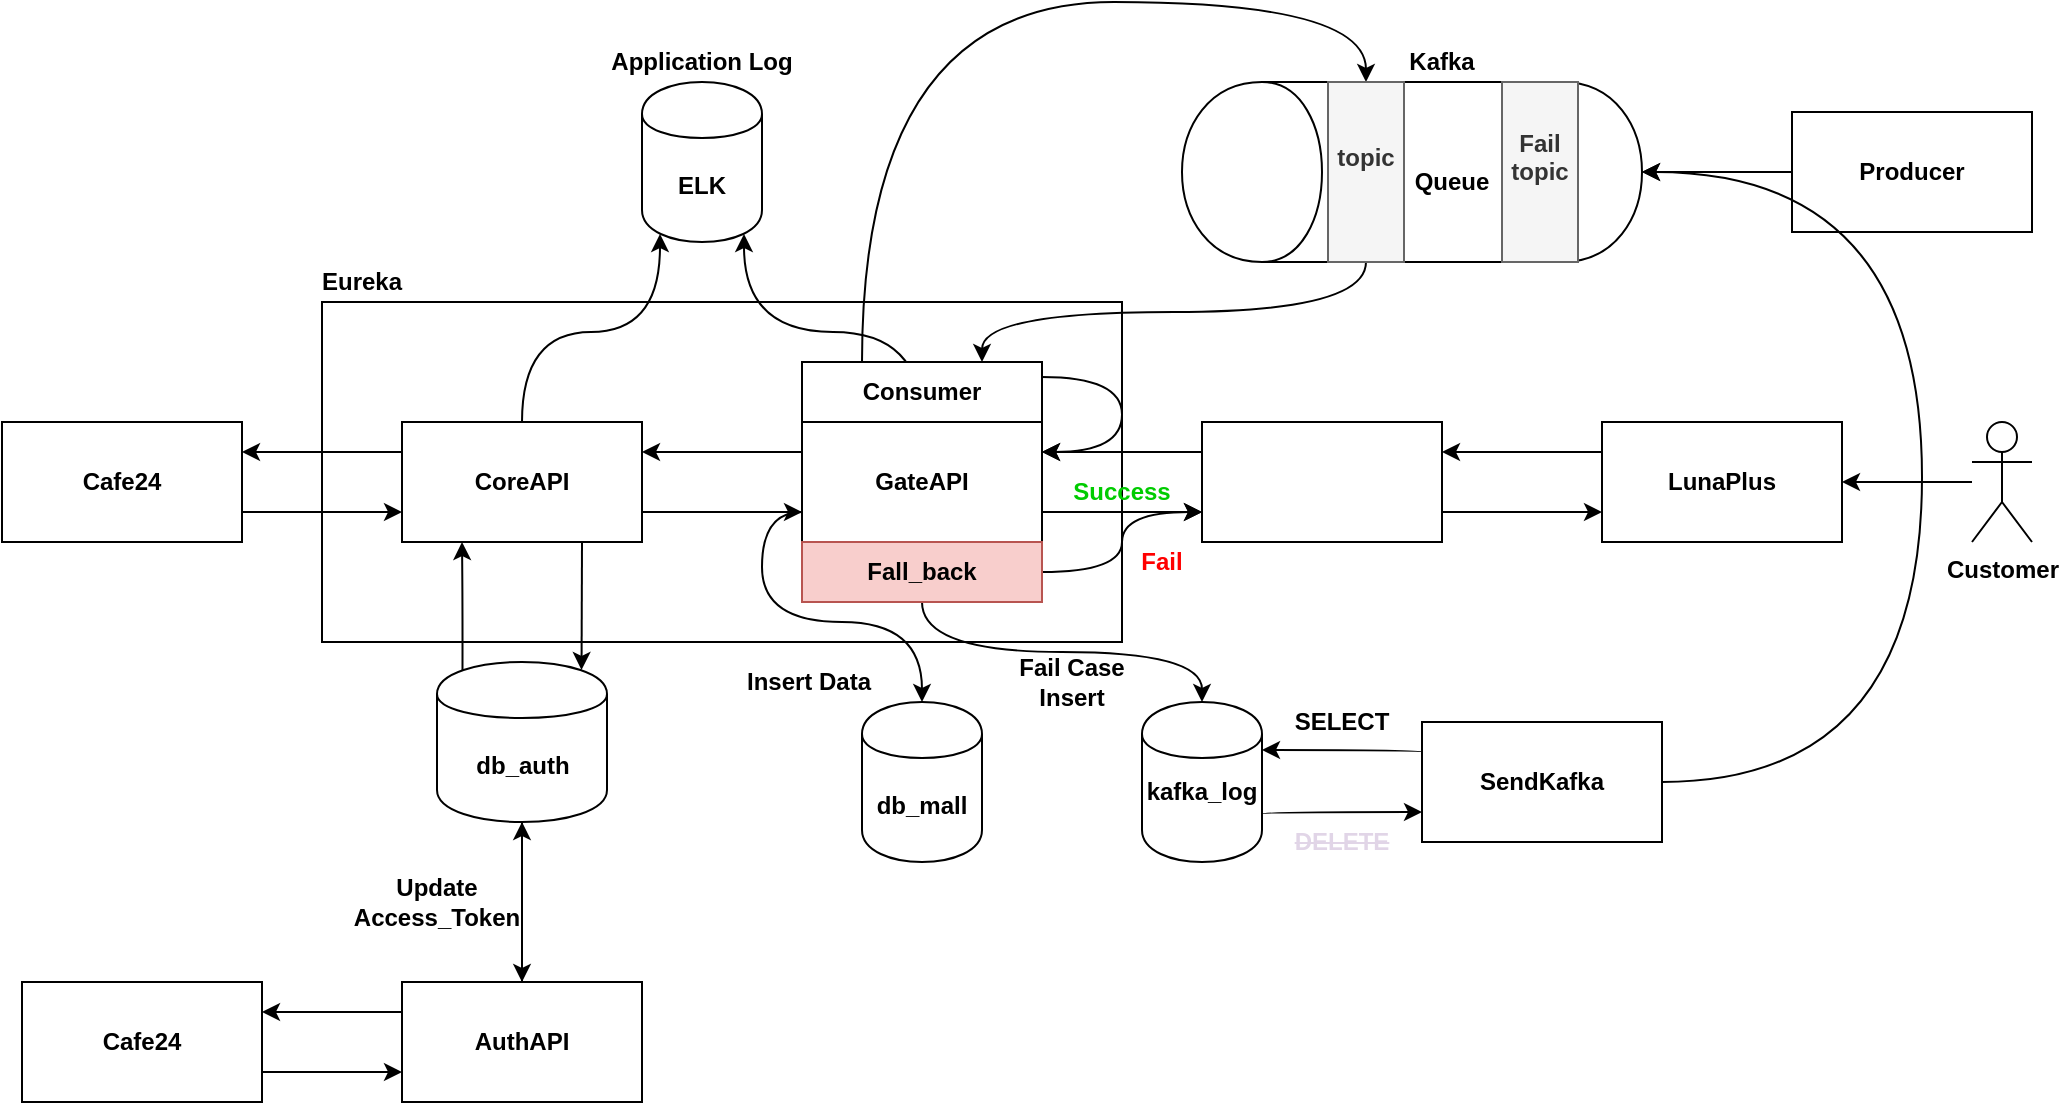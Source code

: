 <mxfile version="10.6.0" type="github"><diagram id="42ICKAVhLFUYCFlgOfqd" name="Page-1"><mxGraphModel dx="1394" dy="1933" grid="1" gridSize="10" guides="1" tooltips="1" connect="1" arrows="1" fold="1" page="1" pageScale="1" pageWidth="827" pageHeight="1169" math="0" shadow="0"><root><mxCell id="0"/><mxCell id="1" parent="0"/><mxCell id="VjElKDRY21HF93xGervd-64" value="" style="rounded=0;whiteSpace=wrap;html=1;fontStyle=1" vertex="1" parent="1"><mxGeometry x="490" y="130" width="400" height="170" as="geometry"/></mxCell><mxCell id="yxk5ylUg4WmJQZPumc39-30" value="" style="shape=cylinder;whiteSpace=wrap;html=1;boundedLbl=1;backgroundOutline=1;rotation=-90;fontStyle=1" parent="1" vertex="1"><mxGeometry x="990" y="-50" width="90" height="230" as="geometry"/></mxCell><mxCell id="yxk5ylUg4WmJQZPumc39-11" style="edgeStyle=orthogonalEdgeStyle;rounded=0;orthogonalLoop=1;jettySize=auto;html=1;exitX=1;exitY=0.75;exitDx=0;exitDy=0;entryX=0;entryY=0.75;entryDx=0;entryDy=0;fontStyle=1" parent="1" source="yxk5ylUg4WmJQZPumc39-1" target="yxk5ylUg4WmJQZPumc39-2" edge="1"><mxGeometry relative="1" as="geometry"/></mxCell><mxCell id="yxk5ylUg4WmJQZPumc39-1" value="Cafe24" style="rounded=0;whiteSpace=wrap;html=1;fontStyle=1" parent="1" vertex="1"><mxGeometry x="330" y="190" width="120" height="60" as="geometry"/></mxCell><mxCell id="VjElKDRY21HF93xGervd-14" value="" style="edgeStyle=orthogonalEdgeStyle;curved=1;rounded=0;orthogonalLoop=1;jettySize=auto;html=1;fontStyle=1" edge="1" parent="1" source="VjElKDRY21HF93xGervd-12" target="yxk5ylUg4WmJQZPumc39-22"><mxGeometry relative="1" as="geometry"/></mxCell><mxCell id="VjElKDRY21HF93xGervd-17" style="edgeStyle=orthogonalEdgeStyle;curved=1;rounded=0;orthogonalLoop=1;jettySize=auto;html=1;exitX=0;exitY=0.25;exitDx=0;exitDy=0;entryX=1;entryY=0.25;entryDx=0;entryDy=0;fontStyle=1" edge="1" parent="1" source="VjElKDRY21HF93xGervd-12" target="VjElKDRY21HF93xGervd-15"><mxGeometry relative="1" as="geometry"/></mxCell><mxCell id="VjElKDRY21HF93xGervd-12" value="AuthAPI" style="rounded=0;whiteSpace=wrap;html=1;fontStyle=1" vertex="1" parent="1"><mxGeometry x="530" y="470" width="120" height="60" as="geometry"/></mxCell><mxCell id="VjElKDRY21HF93xGervd-18" style="edgeStyle=orthogonalEdgeStyle;curved=1;rounded=0;orthogonalLoop=1;jettySize=auto;html=1;exitX=1;exitY=0.75;exitDx=0;exitDy=0;entryX=0;entryY=0.75;entryDx=0;entryDy=0;fontStyle=1" edge="1" parent="1" source="VjElKDRY21HF93xGervd-15" target="VjElKDRY21HF93xGervd-12"><mxGeometry relative="1" as="geometry"/></mxCell><mxCell id="VjElKDRY21HF93xGervd-15" value="Cafe24" style="rounded=0;whiteSpace=wrap;html=1;fontStyle=1" vertex="1" parent="1"><mxGeometry x="340" y="470" width="120" height="60" as="geometry"/></mxCell><mxCell id="yxk5ylUg4WmJQZPumc39-10" style="edgeStyle=orthogonalEdgeStyle;rounded=0;orthogonalLoop=1;jettySize=auto;html=1;exitX=0;exitY=0.25;exitDx=0;exitDy=0;entryX=1;entryY=0.25;entryDx=0;entryDy=0;fontStyle=1" parent="1" source="yxk5ylUg4WmJQZPumc39-2" target="yxk5ylUg4WmJQZPumc39-1" edge="1"><mxGeometry relative="1" as="geometry"/></mxCell><mxCell id="VjElKDRY21HF93xGervd-96" style="edgeStyle=orthogonalEdgeStyle;curved=1;rounded=0;orthogonalLoop=1;jettySize=auto;html=1;exitX=1;exitY=0.75;exitDx=0;exitDy=0;entryX=0;entryY=0.75;entryDx=0;entryDy=0;fontStyle=1" edge="1" parent="1" source="yxk5ylUg4WmJQZPumc39-2" target="VjElKDRY21HF93xGervd-87"><mxGeometry relative="1" as="geometry"/></mxCell><mxCell id="VjElKDRY21HF93xGervd-119" style="edgeStyle=orthogonalEdgeStyle;curved=1;rounded=0;orthogonalLoop=1;jettySize=auto;html=1;exitX=0.75;exitY=1;exitDx=0;exitDy=0;entryX=0.85;entryY=0.05;entryDx=0;entryDy=0;entryPerimeter=0;fontStyle=1" edge="1" parent="1" source="yxk5ylUg4WmJQZPumc39-2" target="yxk5ylUg4WmJQZPumc39-22"><mxGeometry relative="1" as="geometry"/></mxCell><mxCell id="VjElKDRY21HF93xGervd-135" style="edgeStyle=orthogonalEdgeStyle;curved=1;rounded=0;orthogonalLoop=1;jettySize=auto;html=1;entryX=0.15;entryY=0.95;entryDx=0;entryDy=0;entryPerimeter=0;startArrow=none;startFill=0;fontStyle=1" edge="1" parent="1" source="yxk5ylUg4WmJQZPumc39-2" target="VjElKDRY21HF93xGervd-134"><mxGeometry relative="1" as="geometry"/></mxCell><mxCell id="yxk5ylUg4WmJQZPumc39-2" value="CoreAPI" style="rounded=0;whiteSpace=wrap;html=1;fontStyle=1" parent="1" vertex="1"><mxGeometry x="530" y="190" width="120" height="60" as="geometry"/></mxCell><mxCell id="VjElKDRY21HF93xGervd-84" style="edgeStyle=orthogonalEdgeStyle;curved=1;rounded=0;orthogonalLoop=1;jettySize=auto;html=1;exitX=1;exitY=0.75;exitDx=0;exitDy=0;entryX=0;entryY=0.75;entryDx=0;entryDy=0;fontStyle=1" edge="1" parent="1" source="yxk5ylUg4WmJQZPumc39-6" target="VjElKDRY21HF93xGervd-4"><mxGeometry relative="1" as="geometry"/></mxCell><mxCell id="VjElKDRY21HF93xGervd-93" style="edgeStyle=orthogonalEdgeStyle;curved=1;rounded=0;orthogonalLoop=1;jettySize=auto;html=1;exitX=0;exitY=0.25;exitDx=0;exitDy=0;entryX=1;entryY=0.25;entryDx=0;entryDy=0;fontStyle=1" edge="1" parent="1" source="yxk5ylUg4WmJQZPumc39-6" target="VjElKDRY21HF93xGervd-87"><mxGeometry relative="1" as="geometry"/></mxCell><mxCell id="yxk5ylUg4WmJQZPumc39-6" value="" style="rounded=0;whiteSpace=wrap;html=1;fontStyle=1" parent="1" vertex="1"><mxGeometry x="930" y="190" width="120" height="60" as="geometry"/></mxCell><mxCell id="VjElKDRY21HF93xGervd-94" style="edgeStyle=orthogonalEdgeStyle;curved=1;rounded=0;orthogonalLoop=1;jettySize=auto;html=1;exitX=1;exitY=0.75;exitDx=0;exitDy=0;entryX=0;entryY=0.75;entryDx=0;entryDy=0;fontStyle=1" edge="1" parent="1" source="VjElKDRY21HF93xGervd-87" target="yxk5ylUg4WmJQZPumc39-6"><mxGeometry relative="1" as="geometry"/></mxCell><mxCell id="VjElKDRY21HF93xGervd-95" style="edgeStyle=orthogonalEdgeStyle;curved=1;rounded=0;orthogonalLoop=1;jettySize=auto;html=1;exitX=0;exitY=0.25;exitDx=0;exitDy=0;entryX=1;entryY=0.25;entryDx=0;entryDy=0;fontStyle=1" edge="1" parent="1" source="VjElKDRY21HF93xGervd-87" target="yxk5ylUg4WmJQZPumc39-2"><mxGeometry relative="1" as="geometry"/></mxCell><mxCell id="VjElKDRY21HF93xGervd-97" style="edgeStyle=orthogonalEdgeStyle;curved=1;rounded=0;orthogonalLoop=1;jettySize=auto;html=1;exitX=0;exitY=0.75;exitDx=0;exitDy=0;entryX=0.5;entryY=0;entryDx=0;entryDy=0;fontStyle=1" edge="1" parent="1" source="VjElKDRY21HF93xGervd-87" target="yxk5ylUg4WmJQZPumc39-16"><mxGeometry relative="1" as="geometry"/></mxCell><mxCell id="VjElKDRY21HF93xGervd-136" style="edgeStyle=orthogonalEdgeStyle;curved=1;rounded=0;orthogonalLoop=1;jettySize=auto;html=1;exitX=0.5;exitY=0;exitDx=0;exitDy=0;entryX=0.85;entryY=0.95;entryDx=0;entryDy=0;entryPerimeter=0;startArrow=none;startFill=0;fontStyle=1" edge="1" parent="1" source="VjElKDRY21HF93xGervd-87" target="VjElKDRY21HF93xGervd-134"><mxGeometry relative="1" as="geometry"/></mxCell><mxCell id="VjElKDRY21HF93xGervd-87" value="&lt;span&gt;GateAPI&lt;/span&gt;" style="rounded=0;whiteSpace=wrap;html=1;fontStyle=1" vertex="1" parent="1"><mxGeometry x="730" y="190" width="120" height="60" as="geometry"/></mxCell><mxCell id="VjElKDRY21HF93xGervd-101" style="edgeStyle=orthogonalEdgeStyle;curved=1;rounded=0;orthogonalLoop=1;jettySize=auto;html=1;exitX=0.25;exitY=0;exitDx=0;exitDy=0;entryX=0.5;entryY=0;entryDx=0;entryDy=0;fontStyle=1" edge="1" parent="1" source="VjElKDRY21HF93xGervd-89" target="yxk5ylUg4WmJQZPumc39-35"><mxGeometry relative="1" as="geometry"><Array as="points"><mxPoint x="760" y="-20"/><mxPoint x="1012" y="-20"/></Array></mxGeometry></mxCell><mxCell id="VjElKDRY21HF93xGervd-103" style="edgeStyle=orthogonalEdgeStyle;curved=1;rounded=0;orthogonalLoop=1;jettySize=auto;html=1;exitX=1;exitY=0.25;exitDx=0;exitDy=0;entryX=1;entryY=0.25;entryDx=0;entryDy=0;fontStyle=1" edge="1" parent="1" source="VjElKDRY21HF93xGervd-89" target="VjElKDRY21HF93xGervd-87"><mxGeometry relative="1" as="geometry"><Array as="points"><mxPoint x="890" y="168"/><mxPoint x="890" y="205"/></Array></mxGeometry></mxCell><mxCell id="VjElKDRY21HF93xGervd-89" value="Consumer" style="rounded=0;whiteSpace=wrap;html=1;fontStyle=1" vertex="1" parent="1"><mxGeometry x="730" y="160" width="120" height="30" as="geometry"/></mxCell><mxCell id="VjElKDRY21HF93xGervd-83" style="edgeStyle=orthogonalEdgeStyle;curved=1;rounded=0;orthogonalLoop=1;jettySize=auto;html=1;exitX=0;exitY=0.25;exitDx=0;exitDy=0;entryX=1;entryY=0.25;entryDx=0;entryDy=0;fontStyle=1" edge="1" parent="1" source="VjElKDRY21HF93xGervd-4" target="yxk5ylUg4WmJQZPumc39-6"><mxGeometry relative="1" as="geometry"/></mxCell><mxCell id="VjElKDRY21HF93xGervd-4" value="LunaPlus" style="rounded=0;whiteSpace=wrap;html=1;fontStyle=1" vertex="1" parent="1"><mxGeometry x="1130" y="190" width="120" height="60" as="geometry"/></mxCell><mxCell id="yxk5ylUg4WmJQZPumc39-16" value="db_mall" style="shape=cylinder;whiteSpace=wrap;html=1;boundedLbl=1;backgroundOutline=1;fontStyle=1" parent="1" vertex="1"><mxGeometry x="760" y="330" width="60" height="80" as="geometry"/></mxCell><mxCell id="VjElKDRY21HF93xGervd-27" style="edgeStyle=orthogonalEdgeStyle;curved=1;rounded=0;orthogonalLoop=1;jettySize=auto;html=1;exitX=1;exitY=0.7;exitDx=0;exitDy=0;entryX=0;entryY=0.75;entryDx=0;entryDy=0;fontStyle=1" edge="1" parent="1" source="yxk5ylUg4WmJQZPumc39-17" target="VjElKDRY21HF93xGervd-19"><mxGeometry relative="1" as="geometry"><Array as="points"><mxPoint x="960" y="385"/></Array></mxGeometry></mxCell><mxCell id="yxk5ylUg4WmJQZPumc39-17" value="kafka_log&lt;br&gt;&lt;br&gt;" style="shape=cylinder;whiteSpace=wrap;html=1;boundedLbl=1;backgroundOutline=1;fontStyle=1" parent="1" vertex="1"><mxGeometry x="900" y="330" width="60" height="80" as="geometry"/></mxCell><mxCell id="VjElKDRY21HF93xGervd-115" value="" style="edgeStyle=orthogonalEdgeStyle;curved=1;rounded=0;orthogonalLoop=1;jettySize=auto;html=1;fontStyle=1" edge="1" parent="1" source="yxk5ylUg4WmJQZPumc39-22"><mxGeometry relative="1" as="geometry"><mxPoint x="590" y="470" as="targetPoint"/></mxGeometry></mxCell><mxCell id="VjElKDRY21HF93xGervd-120" style="edgeStyle=orthogonalEdgeStyle;curved=1;rounded=0;orthogonalLoop=1;jettySize=auto;html=1;exitX=0.15;exitY=0.05;exitDx=0;exitDy=0;exitPerimeter=0;entryX=0.25;entryY=1;entryDx=0;entryDy=0;fontStyle=1" edge="1" parent="1" source="yxk5ylUg4WmJQZPumc39-22" target="yxk5ylUg4WmJQZPumc39-2"><mxGeometry relative="1" as="geometry"/></mxCell><mxCell id="yxk5ylUg4WmJQZPumc39-22" value="db_auth" style="shape=cylinder;whiteSpace=wrap;html=1;boundedLbl=1;backgroundOutline=1;fontStyle=1" parent="1" vertex="1"><mxGeometry x="547.5" y="310" width="85" height="80" as="geometry"/></mxCell><mxCell id="VjElKDRY21HF93xGervd-102" style="edgeStyle=orthogonalEdgeStyle;curved=1;rounded=0;orthogonalLoop=1;jettySize=auto;html=1;exitX=0.5;exitY=1;exitDx=0;exitDy=0;entryX=0.75;entryY=0;entryDx=0;entryDy=0;fontStyle=1" edge="1" parent="1" source="yxk5ylUg4WmJQZPumc39-35" target="VjElKDRY21HF93xGervd-89"><mxGeometry relative="1" as="geometry"/></mxCell><mxCell id="yxk5ylUg4WmJQZPumc39-35" value="topic&lt;br&gt;&lt;br&gt;" style="rounded=0;whiteSpace=wrap;html=1;fillColor=#f5f5f5;strokeColor=#666666;fontColor=#333333;fontStyle=1" parent="1" vertex="1"><mxGeometry x="993" y="20" width="38" height="90" as="geometry"/></mxCell><mxCell id="yxk5ylUg4WmJQZPumc39-47" style="edgeStyle=orthogonalEdgeStyle;curved=1;rounded=0;orthogonalLoop=1;jettySize=auto;html=1;exitX=0;exitY=0.5;exitDx=0;exitDy=0;entryX=0.5;entryY=1;entryDx=0;entryDy=0;fontStyle=1" parent="1" source="yxk5ylUg4WmJQZPumc39-44" target="yxk5ylUg4WmJQZPumc39-30" edge="1"><mxGeometry relative="1" as="geometry"/></mxCell><mxCell id="yxk5ylUg4WmJQZPumc39-44" value="Producer&lt;br&gt;" style="rounded=0;whiteSpace=wrap;html=1;fontStyle=1" parent="1" vertex="1"><mxGeometry x="1225" y="35" width="120" height="60" as="geometry"/></mxCell><mxCell id="yxk5ylUg4WmJQZPumc39-48" value="Queue" style="text;html=1;strokeColor=none;fillColor=none;align=center;verticalAlign=middle;whiteSpace=wrap;rounded=0;fontStyle=1" parent="1" vertex="1"><mxGeometry x="1035" y="60" width="40" height="20" as="geometry"/></mxCell><mxCell id="VjElKDRY21HF93xGervd-38" style="edgeStyle=none;rounded=0;orthogonalLoop=1;jettySize=auto;html=1;entryX=1;entryY=0.5;entryDx=0;entryDy=0;fontStyle=1" edge="1" parent="1" source="yxk5ylUg4WmJQZPumc39-55" target="VjElKDRY21HF93xGervd-4"><mxGeometry relative="1" as="geometry"/></mxCell><mxCell id="yxk5ylUg4WmJQZPumc39-55" value="Customer" style="shape=umlActor;verticalLabelPosition=bottom;labelBackgroundColor=#ffffff;verticalAlign=top;html=1;outlineConnect=0;fontStyle=1" parent="1" vertex="1"><mxGeometry x="1315" y="190" width="30" height="60" as="geometry"/></mxCell><mxCell id="VjElKDRY21HF93xGervd-22" style="edgeStyle=orthogonalEdgeStyle;curved=1;rounded=0;orthogonalLoop=1;jettySize=auto;html=1;exitX=1;exitY=0.5;exitDx=0;exitDy=0;entryX=0.5;entryY=1;entryDx=0;entryDy=0;fontStyle=1" edge="1" parent="1" source="VjElKDRY21HF93xGervd-19" target="yxk5ylUg4WmJQZPumc39-30"><mxGeometry relative="1" as="geometry"><Array as="points"><mxPoint x="1290" y="370"/><mxPoint x="1290" y="65"/></Array></mxGeometry></mxCell><mxCell id="VjElKDRY21HF93xGervd-28" style="edgeStyle=orthogonalEdgeStyle;curved=1;rounded=0;orthogonalLoop=1;jettySize=auto;html=1;exitX=0;exitY=0.25;exitDx=0;exitDy=0;entryX=1;entryY=0.3;entryDx=0;entryDy=0;fontStyle=1" edge="1" parent="1" source="VjElKDRY21HF93xGervd-19" target="yxk5ylUg4WmJQZPumc39-17"><mxGeometry relative="1" as="geometry"><Array as="points"><mxPoint x="1040" y="354"/></Array></mxGeometry></mxCell><mxCell id="VjElKDRY21HF93xGervd-19" value="SendKafka" style="rounded=0;whiteSpace=wrap;html=1;fontStyle=1" vertex="1" parent="1"><mxGeometry x="1040" y="340" width="120" height="60" as="geometry"/></mxCell><mxCell id="VjElKDRY21HF93xGervd-50" value="SELECT" style="text;html=1;strokeColor=none;fillColor=none;align=center;verticalAlign=middle;whiteSpace=wrap;rounded=0;fontStyle=1" vertex="1" parent="1"><mxGeometry x="980" y="330" width="40" height="20" as="geometry"/></mxCell><mxCell id="VjElKDRY21HF93xGervd-52" value="&lt;strike&gt;DELETE&lt;/strike&gt;" style="text;html=1;strokeColor=none;fillColor=none;align=center;verticalAlign=middle;whiteSpace=wrap;rounded=0;fontColor=#E1D5E7;fontStyle=1" vertex="1" parent="1"><mxGeometry x="980" y="390" width="40" height="20" as="geometry"/></mxCell><mxCell id="VjElKDRY21HF93xGervd-86" value="Update Access_Token" style="text;html=1;strokeColor=none;fillColor=none;align=center;verticalAlign=middle;whiteSpace=wrap;rounded=0;fontStyle=1" vertex="1" parent="1"><mxGeometry x="504" y="420" width="87" height="20" as="geometry"/></mxCell><mxCell id="VjElKDRY21HF93xGervd-98" style="edgeStyle=orthogonalEdgeStyle;curved=1;rounded=0;orthogonalLoop=1;jettySize=auto;html=1;exitX=0.5;exitY=1;exitDx=0;exitDy=0;entryX=0.5;entryY=0;entryDx=0;entryDy=0;fontStyle=1" edge="1" parent="1" source="VjElKDRY21HF93xGervd-92" target="yxk5ylUg4WmJQZPumc39-17"><mxGeometry relative="1" as="geometry"/></mxCell><mxCell id="VjElKDRY21HF93xGervd-130" style="edgeStyle=orthogonalEdgeStyle;curved=1;rounded=0;orthogonalLoop=1;jettySize=auto;html=1;exitX=1;exitY=0.5;exitDx=0;exitDy=0;entryX=0;entryY=0.75;entryDx=0;entryDy=0;startArrow=none;startFill=0;fontStyle=1" edge="1" parent="1" source="VjElKDRY21HF93xGervd-92" target="yxk5ylUg4WmJQZPumc39-6"><mxGeometry relative="1" as="geometry"/></mxCell><mxCell id="VjElKDRY21HF93xGervd-92" value="Fall_back" style="rounded=0;whiteSpace=wrap;html=1;fillColor=#f8cecc;strokeColor=#b85450;fontStyle=1" vertex="1" parent="1"><mxGeometry x="730" y="250" width="120" height="30" as="geometry"/></mxCell><mxCell id="VjElKDRY21HF93xGervd-99" value="Insert Data" style="text;html=1;strokeColor=none;fillColor=none;align=center;verticalAlign=middle;whiteSpace=wrap;rounded=0;fontStyle=1" vertex="1" parent="1"><mxGeometry x="690" y="310" width="87" height="20" as="geometry"/></mxCell><mxCell id="VjElKDRY21HF93xGervd-100" value="Fail Case Insert" style="text;html=1;strokeColor=none;fillColor=none;align=center;verticalAlign=middle;whiteSpace=wrap;rounded=0;fontStyle=1" vertex="1" parent="1"><mxGeometry x="820" y="310" width="90" height="20" as="geometry"/></mxCell><mxCell id="VjElKDRY21HF93xGervd-104" value="Fail&lt;br&gt;topic&lt;br&gt;&lt;br&gt;" style="rounded=0;whiteSpace=wrap;html=1;fillColor=#f5f5f5;strokeColor=#666666;fontColor=#333333;fontStyle=1" vertex="1" parent="1"><mxGeometry x="1080" y="20" width="38" height="90" as="geometry"/></mxCell><mxCell id="VjElKDRY21HF93xGervd-121" value="Eureka" style="text;html=1;strokeColor=none;fillColor=none;align=center;verticalAlign=middle;whiteSpace=wrap;rounded=0;fontStyle=1" vertex="1" parent="1"><mxGeometry x="490" y="110" width="40" height="20" as="geometry"/></mxCell><mxCell id="VjElKDRY21HF93xGervd-122" value="Kafka" style="text;html=1;strokeColor=none;fillColor=none;align=center;verticalAlign=middle;whiteSpace=wrap;rounded=0;fontStyle=1" vertex="1" parent="1"><mxGeometry x="1030" width="40" height="20" as="geometry"/></mxCell><mxCell id="VjElKDRY21HF93xGervd-131" value="&lt;span&gt;&lt;font color=&quot;#ff0000&quot;&gt;Fail&lt;/font&gt;&lt;/span&gt;" style="text;html=1;strokeColor=none;fillColor=none;align=center;verticalAlign=middle;whiteSpace=wrap;rounded=0;fontStyle=1" vertex="1" parent="1"><mxGeometry x="890" y="250" width="40" height="20" as="geometry"/></mxCell><mxCell id="VjElKDRY21HF93xGervd-132" value="&lt;span&gt;&lt;font color=&quot;#00cc00&quot;&gt;Success&lt;/font&gt;&lt;/span&gt;" style="text;html=1;strokeColor=none;fillColor=none;align=center;verticalAlign=middle;whiteSpace=wrap;rounded=0;fontStyle=1" vertex="1" parent="1"><mxGeometry x="870" y="215" width="40" height="20" as="geometry"/></mxCell><mxCell id="VjElKDRY21HF93xGervd-134" value="ELK" style="shape=cylinder;whiteSpace=wrap;html=1;boundedLbl=1;backgroundOutline=1;fontStyle=1" vertex="1" parent="1"><mxGeometry x="650" y="20" width="60" height="80" as="geometry"/></mxCell><mxCell id="VjElKDRY21HF93xGervd-137" value="Application Log" style="text;html=1;strokeColor=none;fillColor=none;align=center;verticalAlign=middle;whiteSpace=wrap;rounded=0;fontColor=#000000;fontStyle=1" vertex="1" parent="1"><mxGeometry x="625" width="110" height="20" as="geometry"/></mxCell></root></mxGraphModel></diagram></mxfile>